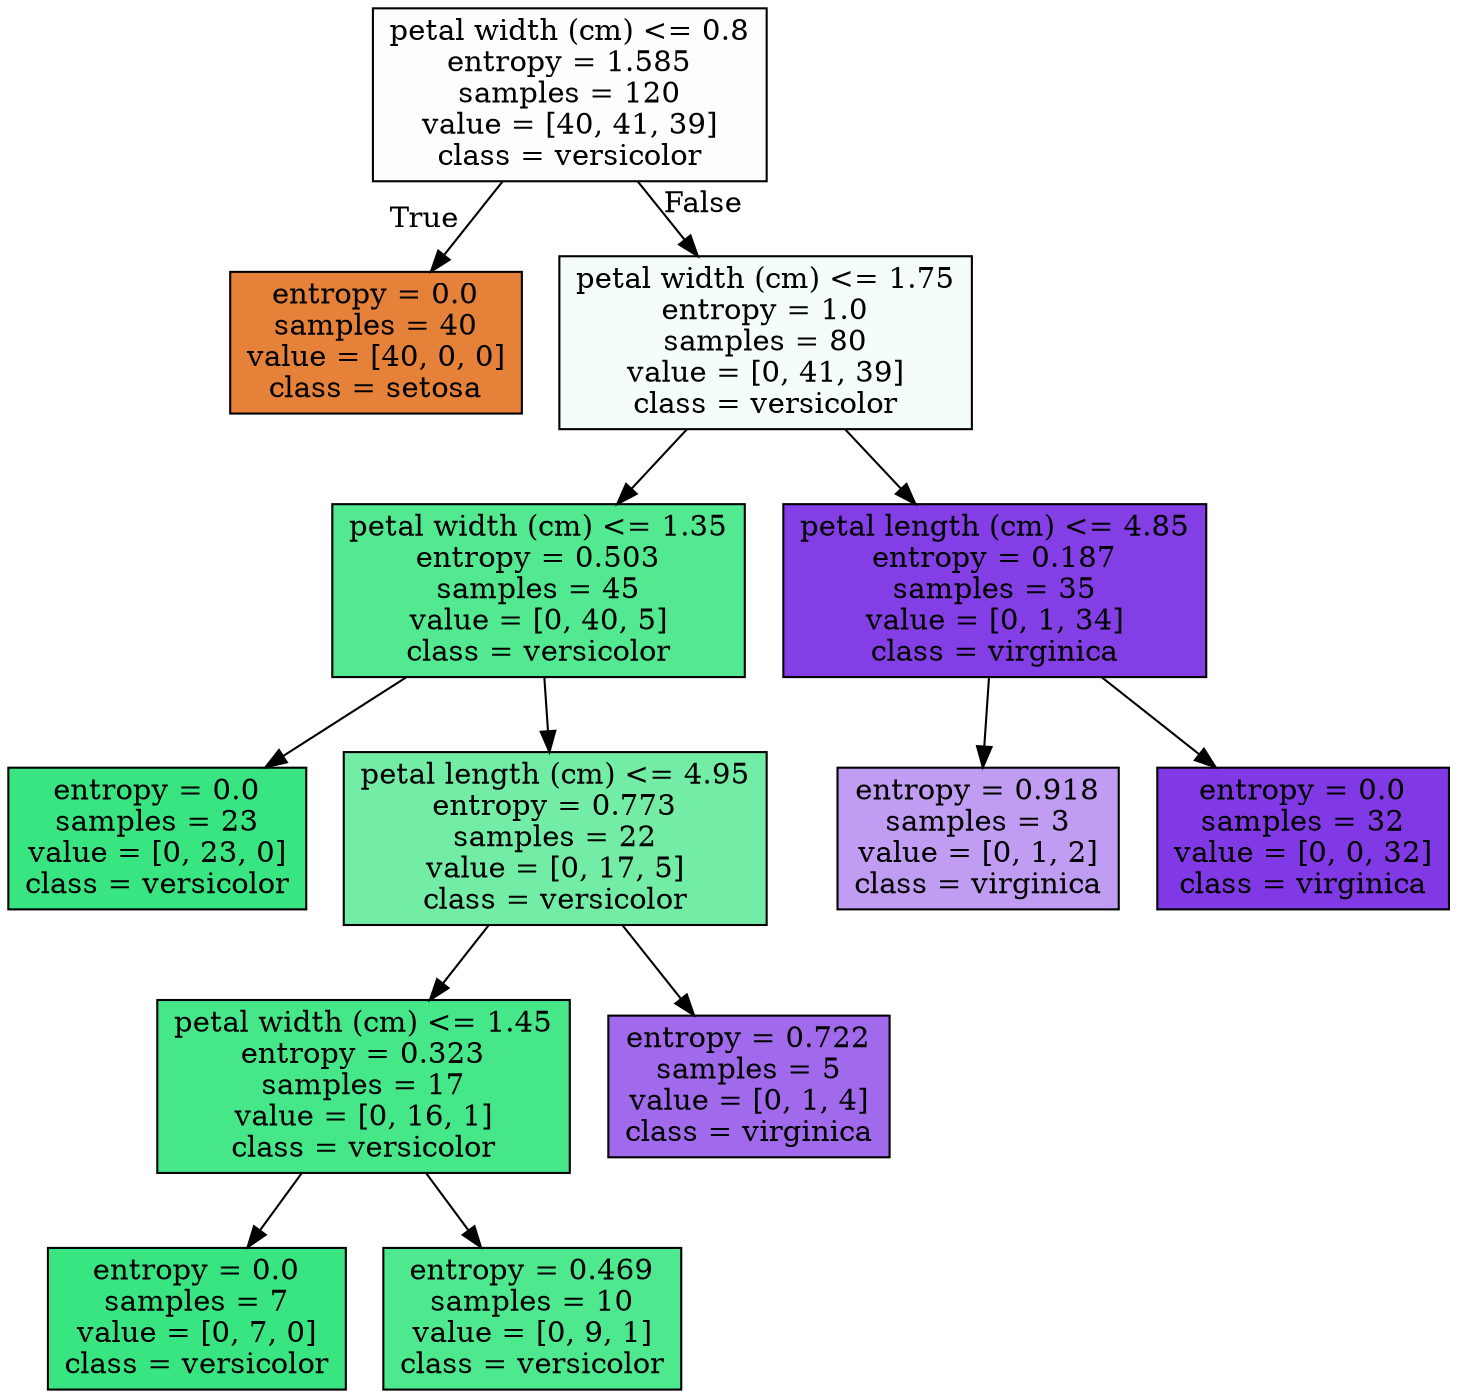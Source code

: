 digraph Tree {
node [shape=box, style="filled", color="black"] ;
0 [label="petal width (cm) <= 0.8\nentropy = 1.585\nsamples = 120\nvalue = [40, 41, 39]\nclass = versicolor", fillcolor="#39e58103"] ;
1 [label="entropy = 0.0\nsamples = 40\nvalue = [40, 0, 0]\nclass = setosa", fillcolor="#e58139ff"] ;
0 -> 1 [labeldistance=2.5, labelangle=45, headlabel="True"] ;
2 [label="petal width (cm) <= 1.75\nentropy = 1.0\nsamples = 80\nvalue = [0, 41, 39]\nclass = versicolor", fillcolor="#39e5810c"] ;
0 -> 2 [labeldistance=2.5, labelangle=-45, headlabel="False"] ;
3 [label="petal width (cm) <= 1.35\nentropy = 0.503\nsamples = 45\nvalue = [0, 40, 5]\nclass = versicolor", fillcolor="#39e581df"] ;
2 -> 3 ;
4 [label="entropy = 0.0\nsamples = 23\nvalue = [0, 23, 0]\nclass = versicolor", fillcolor="#39e581ff"] ;
3 -> 4 ;
5 [label="petal length (cm) <= 4.95\nentropy = 0.773\nsamples = 22\nvalue = [0, 17, 5]\nclass = versicolor", fillcolor="#39e581b4"] ;
3 -> 5 ;
6 [label="petal width (cm) <= 1.45\nentropy = 0.323\nsamples = 17\nvalue = [0, 16, 1]\nclass = versicolor", fillcolor="#39e581ef"] ;
5 -> 6 ;
7 [label="entropy = 0.0\nsamples = 7\nvalue = [0, 7, 0]\nclass = versicolor", fillcolor="#39e581ff"] ;
6 -> 7 ;
8 [label="entropy = 0.469\nsamples = 10\nvalue = [0, 9, 1]\nclass = versicolor", fillcolor="#39e581e3"] ;
6 -> 8 ;
9 [label="entropy = 0.722\nsamples = 5\nvalue = [0, 1, 4]\nclass = virginica", fillcolor="#8139e5bf"] ;
5 -> 9 ;
10 [label="petal length (cm) <= 4.85\nentropy = 0.187\nsamples = 35\nvalue = [0, 1, 34]\nclass = virginica", fillcolor="#8139e5f8"] ;
2 -> 10 ;
11 [label="entropy = 0.918\nsamples = 3\nvalue = [0, 1, 2]\nclass = virginica", fillcolor="#8139e57f"] ;
10 -> 11 ;
12 [label="entropy = 0.0\nsamples = 32\nvalue = [0, 0, 32]\nclass = virginica", fillcolor="#8139e5ff"] ;
10 -> 12 ;
}